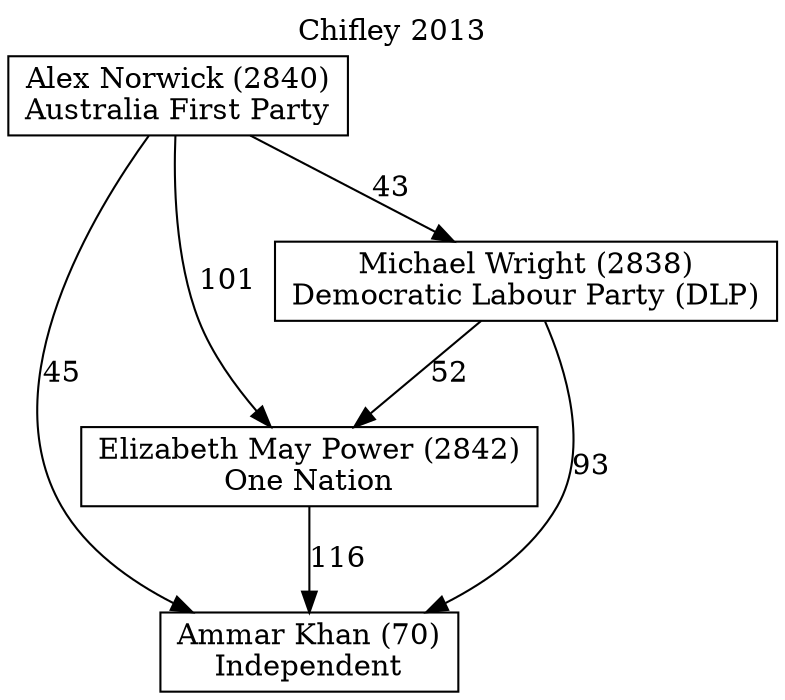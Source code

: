 // House preference flow
digraph "Ammar Khan (70)_Chifley_2013" {
	graph [label="Chifley 2013" labelloc=t mclimit=10]
	node [shape=box]
	"Alex Norwick (2840)" [label="Alex Norwick (2840)
Australia First Party"]
	"Ammar Khan (70)" [label="Ammar Khan (70)
Independent"]
	"Elizabeth May Power (2842)" [label="Elizabeth May Power (2842)
One Nation"]
	"Michael Wright (2838)" [label="Michael Wright (2838)
Democratic Labour Party (DLP)"]
	"Alex Norwick (2840)" -> "Ammar Khan (70)" [label=45]
	"Alex Norwick (2840)" -> "Elizabeth May Power (2842)" [label=101]
	"Alex Norwick (2840)" -> "Michael Wright (2838)" [label=43]
	"Elizabeth May Power (2842)" -> "Ammar Khan (70)" [label=116]
	"Michael Wright (2838)" -> "Ammar Khan (70)" [label=93]
	"Michael Wright (2838)" -> "Elizabeth May Power (2842)" [label=52]
}
